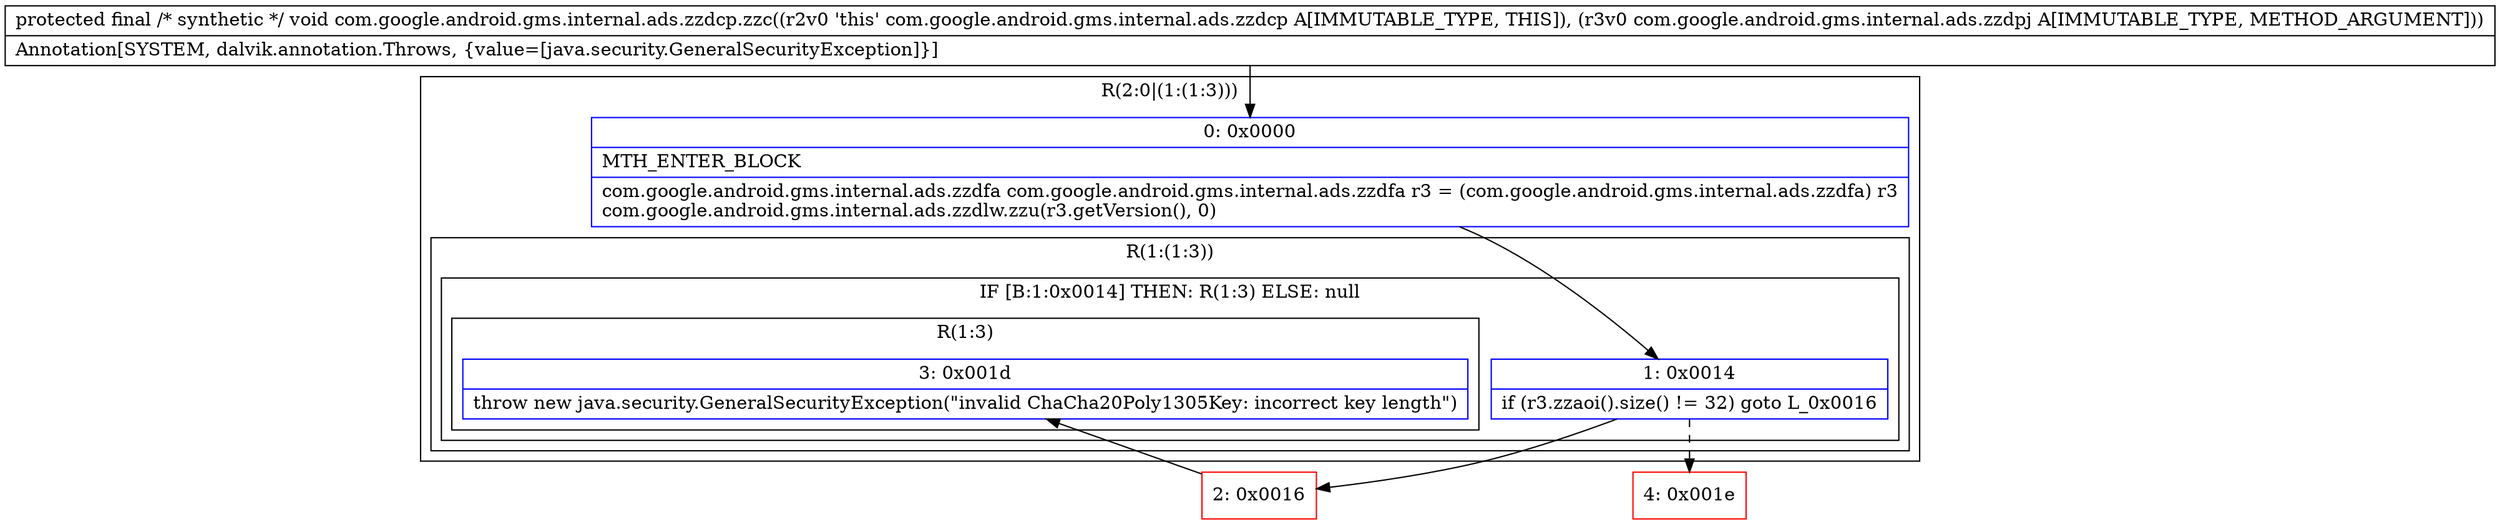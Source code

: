 digraph "CFG forcom.google.android.gms.internal.ads.zzdcp.zzc(Lcom\/google\/android\/gms\/internal\/ads\/zzdpj;)V" {
subgraph cluster_Region_590868633 {
label = "R(2:0|(1:(1:3)))";
node [shape=record,color=blue];
Node_0 [shape=record,label="{0\:\ 0x0000|MTH_ENTER_BLOCK\l|com.google.android.gms.internal.ads.zzdfa com.google.android.gms.internal.ads.zzdfa r3 = (com.google.android.gms.internal.ads.zzdfa) r3\lcom.google.android.gms.internal.ads.zzdlw.zzu(r3.getVersion(), 0)\l}"];
subgraph cluster_Region_249914691 {
label = "R(1:(1:3))";
node [shape=record,color=blue];
subgraph cluster_IfRegion_593669751 {
label = "IF [B:1:0x0014] THEN: R(1:3) ELSE: null";
node [shape=record,color=blue];
Node_1 [shape=record,label="{1\:\ 0x0014|if (r3.zzaoi().size() != 32) goto L_0x0016\l}"];
subgraph cluster_Region_317465113 {
label = "R(1:3)";
node [shape=record,color=blue];
Node_3 [shape=record,label="{3\:\ 0x001d|throw new java.security.GeneralSecurityException(\"invalid ChaCha20Poly1305Key: incorrect key length\")\l}"];
}
}
}
}
Node_2 [shape=record,color=red,label="{2\:\ 0x0016}"];
Node_4 [shape=record,color=red,label="{4\:\ 0x001e}"];
MethodNode[shape=record,label="{protected final \/* synthetic *\/ void com.google.android.gms.internal.ads.zzdcp.zzc((r2v0 'this' com.google.android.gms.internal.ads.zzdcp A[IMMUTABLE_TYPE, THIS]), (r3v0 com.google.android.gms.internal.ads.zzdpj A[IMMUTABLE_TYPE, METHOD_ARGUMENT]))  | Annotation[SYSTEM, dalvik.annotation.Throws, \{value=[java.security.GeneralSecurityException]\}]\l}"];
MethodNode -> Node_0;
Node_0 -> Node_1;
Node_1 -> Node_2;
Node_1 -> Node_4[style=dashed];
Node_2 -> Node_3;
}

